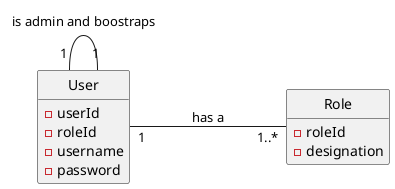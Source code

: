 @startuml
'https://plantuml.com/sequence-diagram

hide circle
hide methods
left to right direction


class User {
    - userId
    - roleId
    - username
    - password
}

class Role {
    - roleId
    - designation
}

User "1" --- "1..*" Role: has a
User "1" -down-- "1" User: is admin and boostraps




@enduml